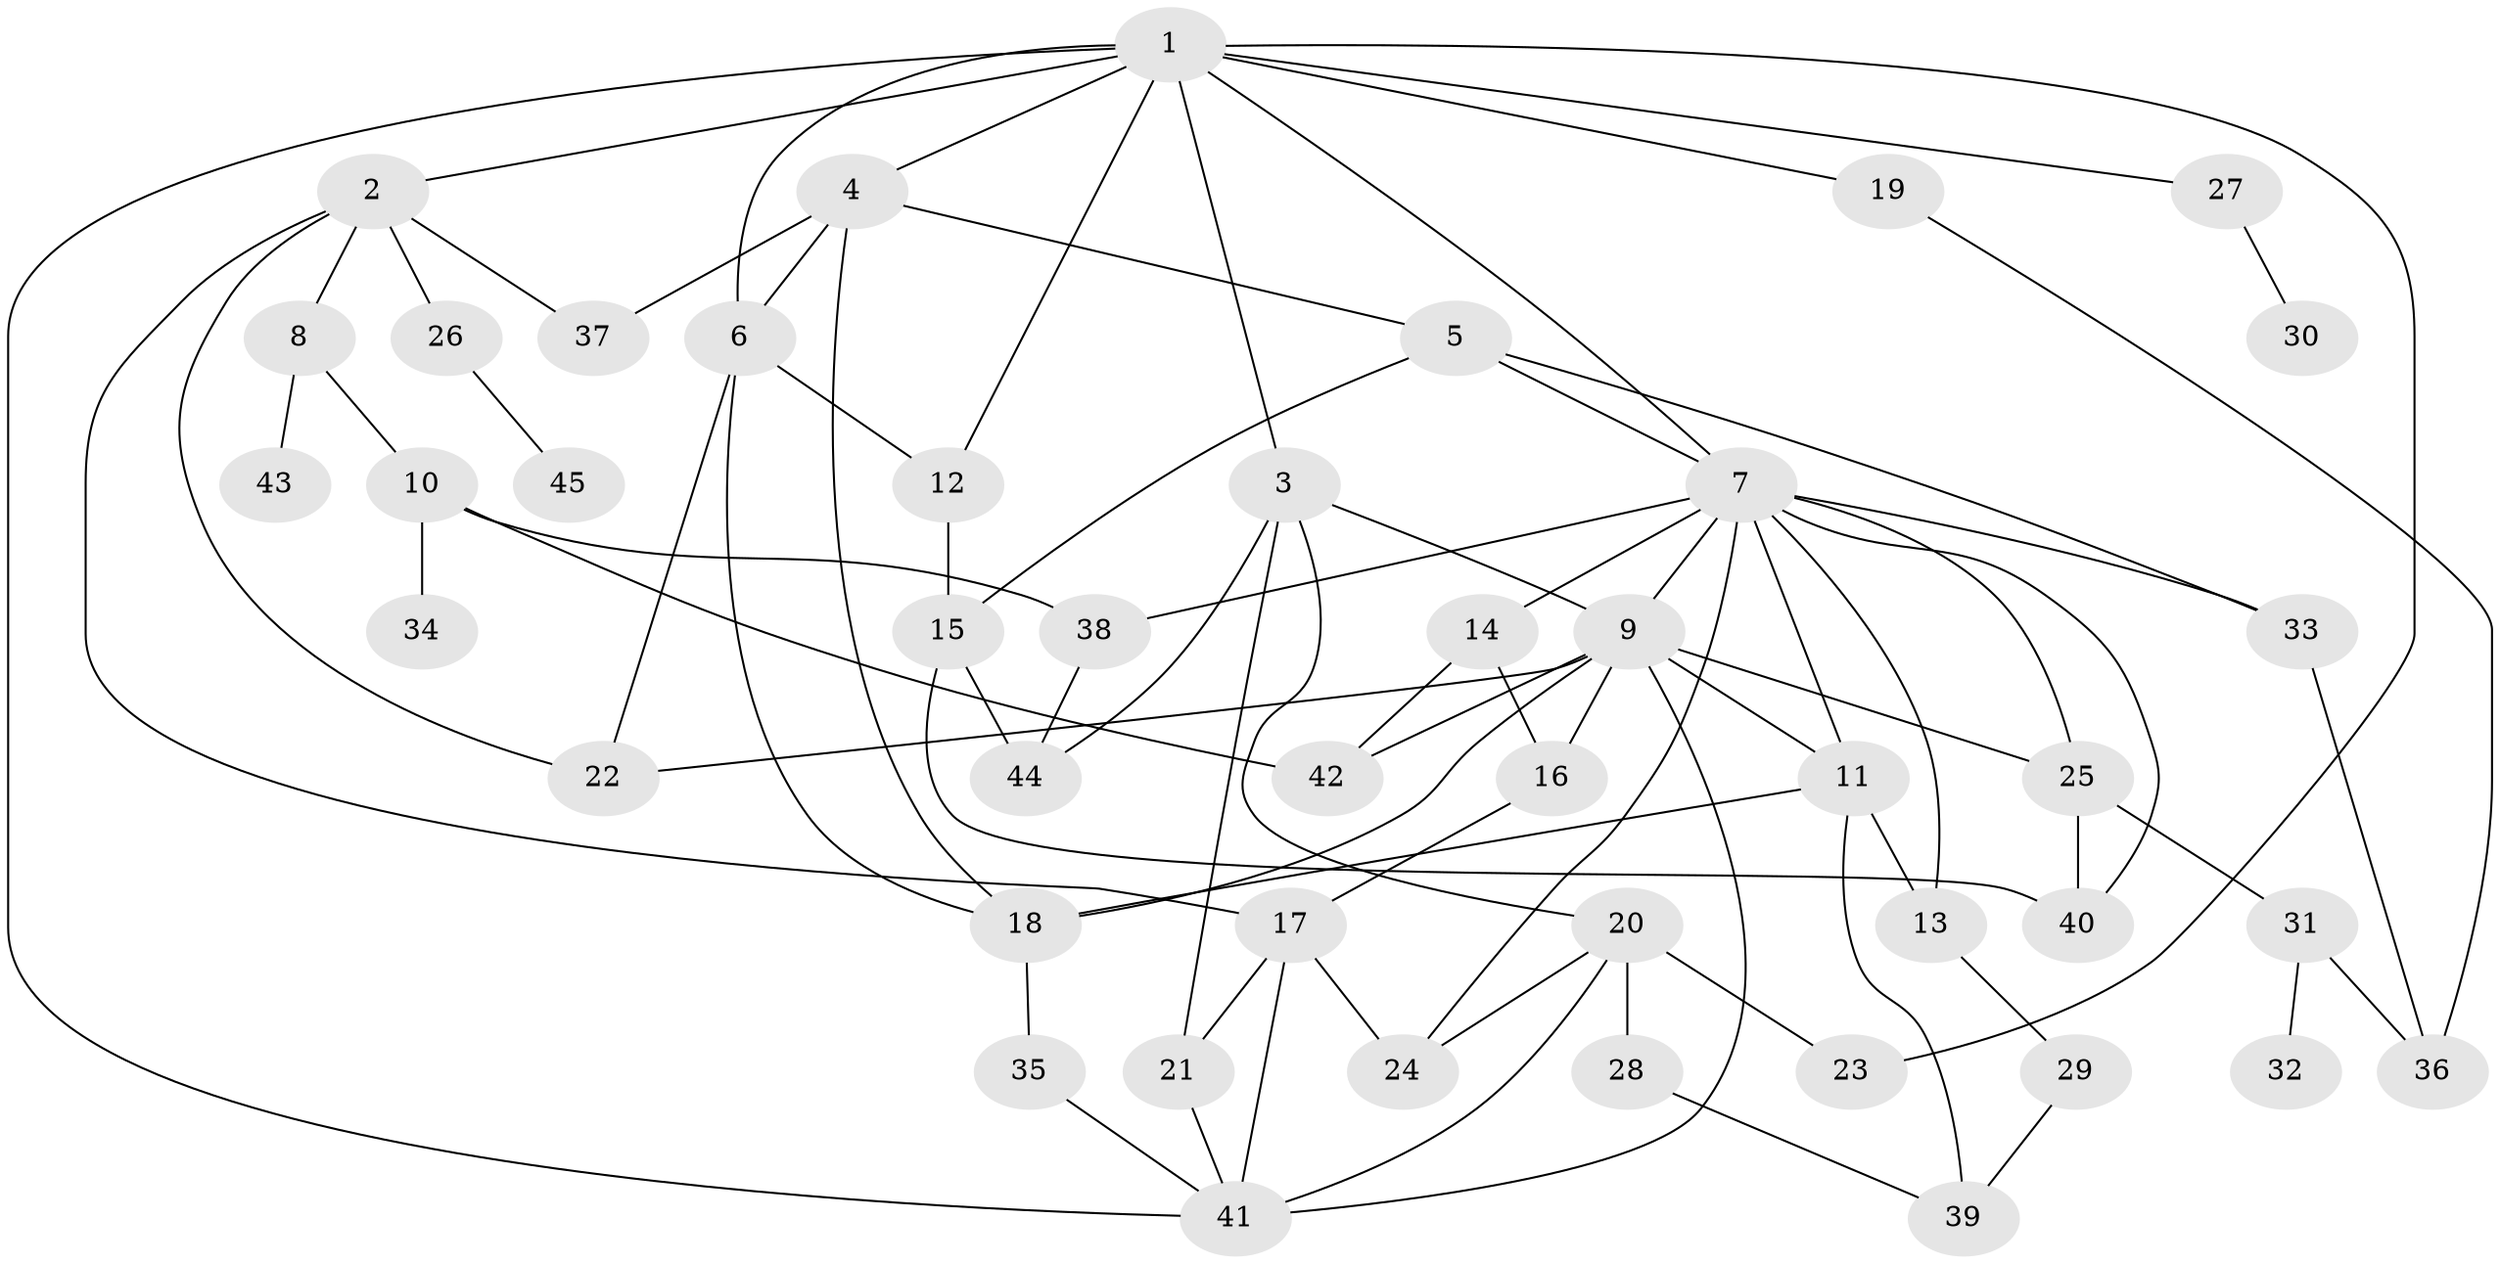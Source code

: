 // original degree distribution, {10: 0.011111111111111112, 6: 0.03333333333333333, 5: 0.06666666666666667, 4: 0.13333333333333333, 8: 0.011111111111111112, 3: 0.25555555555555554, 2: 0.34444444444444444, 1: 0.14444444444444443}
// Generated by graph-tools (version 1.1) at 2025/34/03/09/25 02:34:22]
// undirected, 45 vertices, 81 edges
graph export_dot {
graph [start="1"]
  node [color=gray90,style=filled];
  1;
  2;
  3;
  4;
  5;
  6;
  7;
  8;
  9;
  10;
  11;
  12;
  13;
  14;
  15;
  16;
  17;
  18;
  19;
  20;
  21;
  22;
  23;
  24;
  25;
  26;
  27;
  28;
  29;
  30;
  31;
  32;
  33;
  34;
  35;
  36;
  37;
  38;
  39;
  40;
  41;
  42;
  43;
  44;
  45;
  1 -- 2 [weight=1.0];
  1 -- 3 [weight=1.0];
  1 -- 4 [weight=1.0];
  1 -- 6 [weight=1.0];
  1 -- 7 [weight=1.0];
  1 -- 12 [weight=1.0];
  1 -- 19 [weight=1.0];
  1 -- 23 [weight=1.0];
  1 -- 27 [weight=1.0];
  1 -- 41 [weight=1.0];
  2 -- 8 [weight=1.0];
  2 -- 17 [weight=1.0];
  2 -- 22 [weight=1.0];
  2 -- 26 [weight=1.0];
  2 -- 37 [weight=1.0];
  3 -- 9 [weight=1.0];
  3 -- 20 [weight=1.0];
  3 -- 21 [weight=1.0];
  3 -- 44 [weight=1.0];
  4 -- 5 [weight=1.0];
  4 -- 6 [weight=1.0];
  4 -- 18 [weight=1.0];
  4 -- 37 [weight=1.0];
  5 -- 7 [weight=1.0];
  5 -- 15 [weight=1.0];
  5 -- 33 [weight=1.0];
  6 -- 12 [weight=1.0];
  6 -- 18 [weight=1.0];
  6 -- 22 [weight=1.0];
  7 -- 9 [weight=1.0];
  7 -- 11 [weight=1.0];
  7 -- 13 [weight=1.0];
  7 -- 14 [weight=1.0];
  7 -- 24 [weight=3.0];
  7 -- 25 [weight=1.0];
  7 -- 33 [weight=1.0];
  7 -- 38 [weight=1.0];
  7 -- 40 [weight=1.0];
  8 -- 10 [weight=1.0];
  8 -- 43 [weight=1.0];
  9 -- 11 [weight=5.0];
  9 -- 16 [weight=1.0];
  9 -- 18 [weight=1.0];
  9 -- 22 [weight=1.0];
  9 -- 25 [weight=1.0];
  9 -- 41 [weight=1.0];
  9 -- 42 [weight=1.0];
  10 -- 34 [weight=1.0];
  10 -- 38 [weight=1.0];
  10 -- 42 [weight=1.0];
  11 -- 13 [weight=1.0];
  11 -- 18 [weight=1.0];
  11 -- 39 [weight=1.0];
  12 -- 15 [weight=1.0];
  13 -- 29 [weight=1.0];
  14 -- 16 [weight=1.0];
  14 -- 42 [weight=1.0];
  15 -- 40 [weight=1.0];
  15 -- 44 [weight=1.0];
  16 -- 17 [weight=1.0];
  17 -- 21 [weight=1.0];
  17 -- 24 [weight=1.0];
  17 -- 41 [weight=1.0];
  18 -- 35 [weight=1.0];
  19 -- 36 [weight=1.0];
  20 -- 23 [weight=1.0];
  20 -- 24 [weight=1.0];
  20 -- 28 [weight=1.0];
  20 -- 41 [weight=1.0];
  21 -- 41 [weight=1.0];
  25 -- 31 [weight=1.0];
  25 -- 40 [weight=1.0];
  26 -- 45 [weight=1.0];
  27 -- 30 [weight=1.0];
  28 -- 39 [weight=1.0];
  29 -- 39 [weight=1.0];
  31 -- 32 [weight=1.0];
  31 -- 36 [weight=1.0];
  33 -- 36 [weight=1.0];
  35 -- 41 [weight=1.0];
  38 -- 44 [weight=1.0];
}
